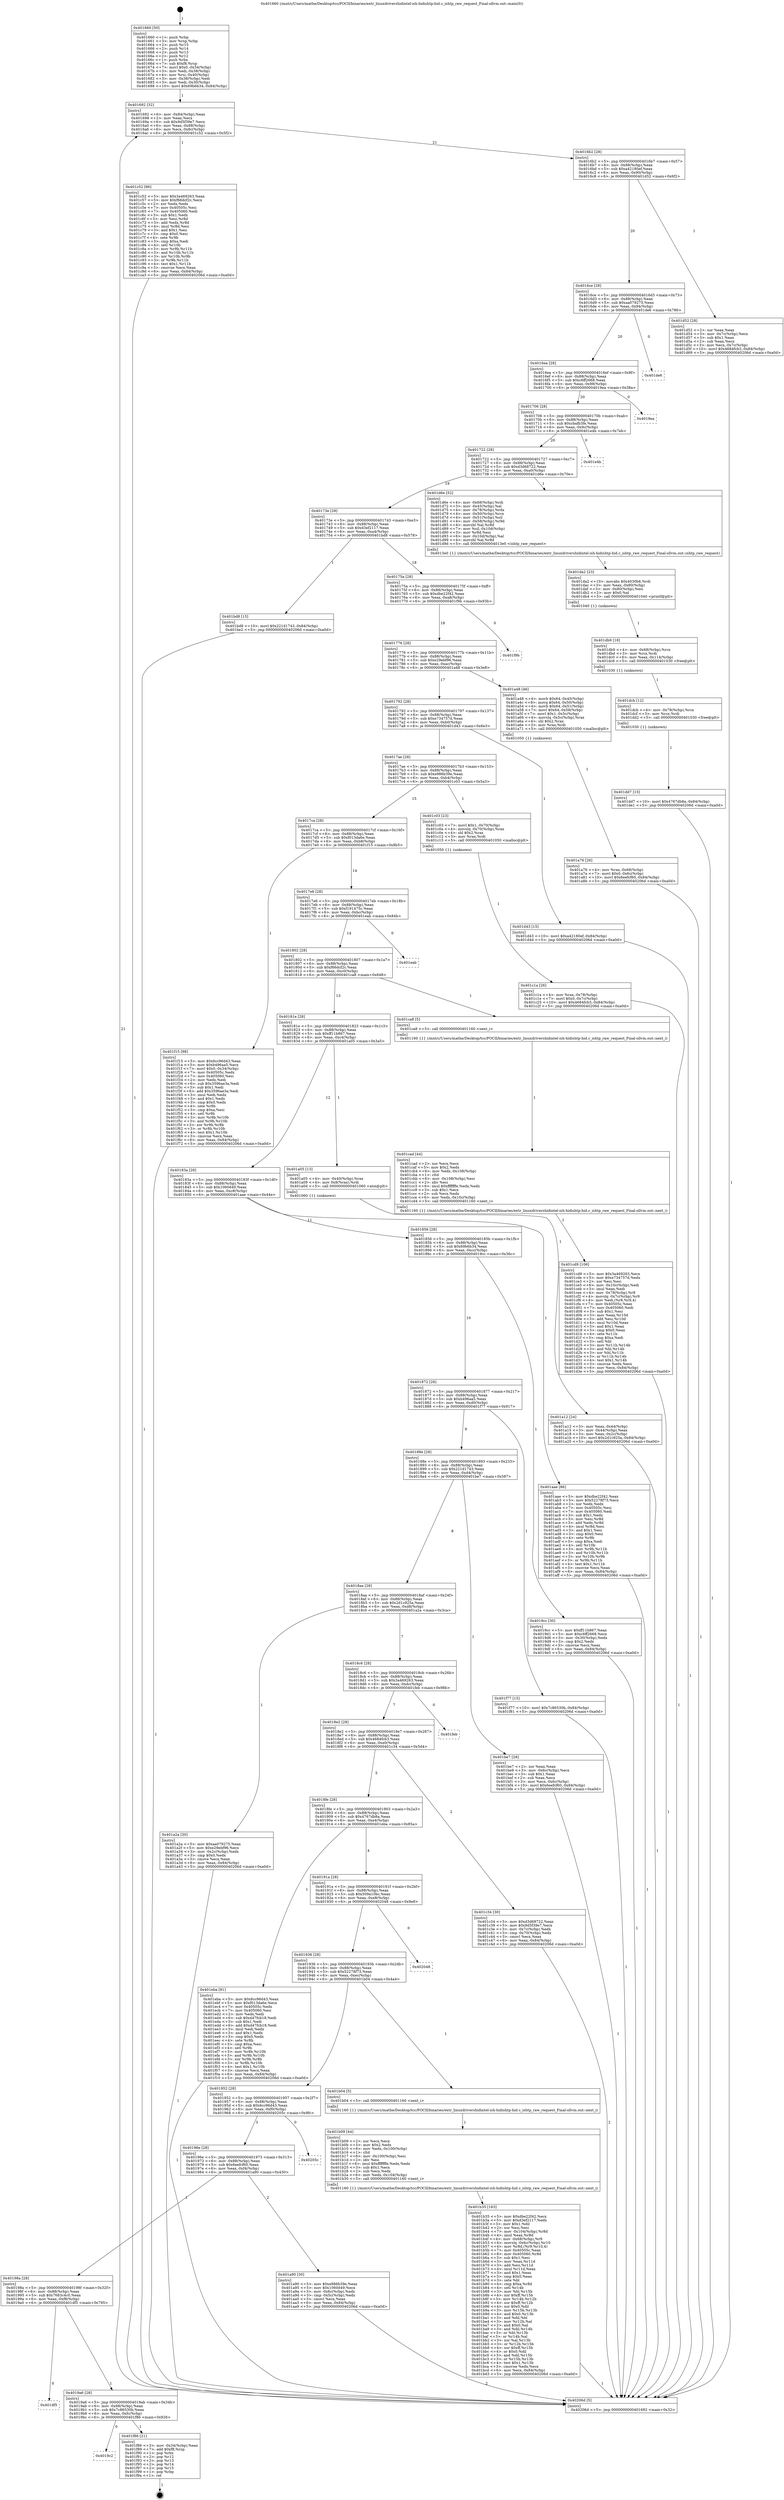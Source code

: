 digraph "0x401660" {
  label = "0x401660 (/mnt/c/Users/mathe/Desktop/tcc/POCII/binaries/extr_linuxdrivershidintel-ish-hidishtp-hid.c_ishtp_raw_request_Final-ollvm.out::main(0))"
  labelloc = "t"
  node[shape=record]

  Entry [label="",width=0.3,height=0.3,shape=circle,fillcolor=black,style=filled]
  "0x401692" [label="{
     0x401692 [32]\l
     | [instrs]\l
     &nbsp;&nbsp;0x401692 \<+6\>: mov -0x84(%rbp),%eax\l
     &nbsp;&nbsp;0x401698 \<+2\>: mov %eax,%ecx\l
     &nbsp;&nbsp;0x40169a \<+6\>: sub $0x9d5f39e7,%ecx\l
     &nbsp;&nbsp;0x4016a0 \<+6\>: mov %eax,-0x88(%rbp)\l
     &nbsp;&nbsp;0x4016a6 \<+6\>: mov %ecx,-0x8c(%rbp)\l
     &nbsp;&nbsp;0x4016ac \<+6\>: je 0000000000401c52 \<main+0x5f2\>\l
  }"]
  "0x401c52" [label="{
     0x401c52 [86]\l
     | [instrs]\l
     &nbsp;&nbsp;0x401c52 \<+5\>: mov $0x3a469263,%eax\l
     &nbsp;&nbsp;0x401c57 \<+5\>: mov $0xf66dcf2c,%ecx\l
     &nbsp;&nbsp;0x401c5c \<+2\>: xor %edx,%edx\l
     &nbsp;&nbsp;0x401c5e \<+7\>: mov 0x40505c,%esi\l
     &nbsp;&nbsp;0x401c65 \<+7\>: mov 0x405060,%edi\l
     &nbsp;&nbsp;0x401c6c \<+3\>: sub $0x1,%edx\l
     &nbsp;&nbsp;0x401c6f \<+3\>: mov %esi,%r8d\l
     &nbsp;&nbsp;0x401c72 \<+3\>: add %edx,%r8d\l
     &nbsp;&nbsp;0x401c75 \<+4\>: imul %r8d,%esi\l
     &nbsp;&nbsp;0x401c79 \<+3\>: and $0x1,%esi\l
     &nbsp;&nbsp;0x401c7c \<+3\>: cmp $0x0,%esi\l
     &nbsp;&nbsp;0x401c7f \<+4\>: sete %r9b\l
     &nbsp;&nbsp;0x401c83 \<+3\>: cmp $0xa,%edi\l
     &nbsp;&nbsp;0x401c86 \<+4\>: setl %r10b\l
     &nbsp;&nbsp;0x401c8a \<+3\>: mov %r9b,%r11b\l
     &nbsp;&nbsp;0x401c8d \<+3\>: and %r10b,%r11b\l
     &nbsp;&nbsp;0x401c90 \<+3\>: xor %r10b,%r9b\l
     &nbsp;&nbsp;0x401c93 \<+3\>: or %r9b,%r11b\l
     &nbsp;&nbsp;0x401c96 \<+4\>: test $0x1,%r11b\l
     &nbsp;&nbsp;0x401c9a \<+3\>: cmovne %ecx,%eax\l
     &nbsp;&nbsp;0x401c9d \<+6\>: mov %eax,-0x84(%rbp)\l
     &nbsp;&nbsp;0x401ca3 \<+5\>: jmp 000000000040206d \<main+0xa0d\>\l
  }"]
  "0x4016b2" [label="{
     0x4016b2 [28]\l
     | [instrs]\l
     &nbsp;&nbsp;0x4016b2 \<+5\>: jmp 00000000004016b7 \<main+0x57\>\l
     &nbsp;&nbsp;0x4016b7 \<+6\>: mov -0x88(%rbp),%eax\l
     &nbsp;&nbsp;0x4016bd \<+5\>: sub $0xa42180ef,%eax\l
     &nbsp;&nbsp;0x4016c2 \<+6\>: mov %eax,-0x90(%rbp)\l
     &nbsp;&nbsp;0x4016c8 \<+6\>: je 0000000000401d52 \<main+0x6f2\>\l
  }"]
  Exit [label="",width=0.3,height=0.3,shape=circle,fillcolor=black,style=filled,peripheries=2]
  "0x401d52" [label="{
     0x401d52 [28]\l
     | [instrs]\l
     &nbsp;&nbsp;0x401d52 \<+2\>: xor %eax,%eax\l
     &nbsp;&nbsp;0x401d54 \<+3\>: mov -0x7c(%rbp),%ecx\l
     &nbsp;&nbsp;0x401d57 \<+3\>: sub $0x1,%eax\l
     &nbsp;&nbsp;0x401d5a \<+2\>: sub %eax,%ecx\l
     &nbsp;&nbsp;0x401d5c \<+3\>: mov %ecx,-0x7c(%rbp)\l
     &nbsp;&nbsp;0x401d5f \<+10\>: movl $0x4684fcb3,-0x84(%rbp)\l
     &nbsp;&nbsp;0x401d69 \<+5\>: jmp 000000000040206d \<main+0xa0d\>\l
  }"]
  "0x4016ce" [label="{
     0x4016ce [28]\l
     | [instrs]\l
     &nbsp;&nbsp;0x4016ce \<+5\>: jmp 00000000004016d3 \<main+0x73\>\l
     &nbsp;&nbsp;0x4016d3 \<+6\>: mov -0x88(%rbp),%eax\l
     &nbsp;&nbsp;0x4016d9 \<+5\>: sub $0xaa079275,%eax\l
     &nbsp;&nbsp;0x4016de \<+6\>: mov %eax,-0x94(%rbp)\l
     &nbsp;&nbsp;0x4016e4 \<+6\>: je 0000000000401de6 \<main+0x786\>\l
  }"]
  "0x4019c2" [label="{
     0x4019c2\l
  }", style=dashed]
  "0x401de6" [label="{
     0x401de6\l
  }", style=dashed]
  "0x4016ea" [label="{
     0x4016ea [28]\l
     | [instrs]\l
     &nbsp;&nbsp;0x4016ea \<+5\>: jmp 00000000004016ef \<main+0x8f\>\l
     &nbsp;&nbsp;0x4016ef \<+6\>: mov -0x88(%rbp),%eax\l
     &nbsp;&nbsp;0x4016f5 \<+5\>: sub $0xc6ff2668,%eax\l
     &nbsp;&nbsp;0x4016fa \<+6\>: mov %eax,-0x98(%rbp)\l
     &nbsp;&nbsp;0x401700 \<+6\>: je 00000000004019ea \<main+0x38a\>\l
  }"]
  "0x401f86" [label="{
     0x401f86 [21]\l
     | [instrs]\l
     &nbsp;&nbsp;0x401f86 \<+3\>: mov -0x34(%rbp),%eax\l
     &nbsp;&nbsp;0x401f89 \<+7\>: add $0xf8,%rsp\l
     &nbsp;&nbsp;0x401f90 \<+1\>: pop %rbx\l
     &nbsp;&nbsp;0x401f91 \<+2\>: pop %r12\l
     &nbsp;&nbsp;0x401f93 \<+2\>: pop %r13\l
     &nbsp;&nbsp;0x401f95 \<+2\>: pop %r14\l
     &nbsp;&nbsp;0x401f97 \<+2\>: pop %r15\l
     &nbsp;&nbsp;0x401f99 \<+1\>: pop %rbp\l
     &nbsp;&nbsp;0x401f9a \<+1\>: ret\l
  }"]
  "0x4019ea" [label="{
     0x4019ea\l
  }", style=dashed]
  "0x401706" [label="{
     0x401706 [28]\l
     | [instrs]\l
     &nbsp;&nbsp;0x401706 \<+5\>: jmp 000000000040170b \<main+0xab\>\l
     &nbsp;&nbsp;0x40170b \<+6\>: mov -0x88(%rbp),%eax\l
     &nbsp;&nbsp;0x401711 \<+5\>: sub $0xcbafb3fe,%eax\l
     &nbsp;&nbsp;0x401716 \<+6\>: mov %eax,-0x9c(%rbp)\l
     &nbsp;&nbsp;0x40171c \<+6\>: je 0000000000401e4b \<main+0x7eb\>\l
  }"]
  "0x4019a6" [label="{
     0x4019a6 [28]\l
     | [instrs]\l
     &nbsp;&nbsp;0x4019a6 \<+5\>: jmp 00000000004019ab \<main+0x34b\>\l
     &nbsp;&nbsp;0x4019ab \<+6\>: mov -0x88(%rbp),%eax\l
     &nbsp;&nbsp;0x4019b1 \<+5\>: sub $0x7c86530b,%eax\l
     &nbsp;&nbsp;0x4019b6 \<+6\>: mov %eax,-0xfc(%rbp)\l
     &nbsp;&nbsp;0x4019bc \<+6\>: je 0000000000401f86 \<main+0x926\>\l
  }"]
  "0x401e4b" [label="{
     0x401e4b\l
  }", style=dashed]
  "0x401722" [label="{
     0x401722 [28]\l
     | [instrs]\l
     &nbsp;&nbsp;0x401722 \<+5\>: jmp 0000000000401727 \<main+0xc7\>\l
     &nbsp;&nbsp;0x401727 \<+6\>: mov -0x88(%rbp),%eax\l
     &nbsp;&nbsp;0x40172d \<+5\>: sub $0xd3d68722,%eax\l
     &nbsp;&nbsp;0x401732 \<+6\>: mov %eax,-0xa0(%rbp)\l
     &nbsp;&nbsp;0x401738 \<+6\>: je 0000000000401d6e \<main+0x70e\>\l
  }"]
  "0x401df5" [label="{
     0x401df5\l
  }", style=dashed]
  "0x401d6e" [label="{
     0x401d6e [52]\l
     | [instrs]\l
     &nbsp;&nbsp;0x401d6e \<+4\>: mov -0x68(%rbp),%rdi\l
     &nbsp;&nbsp;0x401d72 \<+3\>: mov -0x45(%rbp),%al\l
     &nbsp;&nbsp;0x401d75 \<+4\>: mov -0x78(%rbp),%rdx\l
     &nbsp;&nbsp;0x401d79 \<+4\>: mov -0x50(%rbp),%rcx\l
     &nbsp;&nbsp;0x401d7d \<+4\>: mov -0x51(%rbp),%sil\l
     &nbsp;&nbsp;0x401d81 \<+4\>: mov -0x58(%rbp),%r9d\l
     &nbsp;&nbsp;0x401d85 \<+4\>: movzbl %al,%r8d\l
     &nbsp;&nbsp;0x401d89 \<+7\>: mov %sil,-0x10d(%rbp)\l
     &nbsp;&nbsp;0x401d90 \<+3\>: mov %r8d,%esi\l
     &nbsp;&nbsp;0x401d93 \<+6\>: mov -0x10d(%rbp),%al\l
     &nbsp;&nbsp;0x401d99 \<+4\>: movzbl %al,%r8d\l
     &nbsp;&nbsp;0x401d9d \<+5\>: call 00000000004013e0 \<ishtp_raw_request\>\l
     | [calls]\l
     &nbsp;&nbsp;0x4013e0 \{1\} (/mnt/c/Users/mathe/Desktop/tcc/POCII/binaries/extr_linuxdrivershidintel-ish-hidishtp-hid.c_ishtp_raw_request_Final-ollvm.out::ishtp_raw_request)\l
  }"]
  "0x40173e" [label="{
     0x40173e [28]\l
     | [instrs]\l
     &nbsp;&nbsp;0x40173e \<+5\>: jmp 0000000000401743 \<main+0xe3\>\l
     &nbsp;&nbsp;0x401743 \<+6\>: mov -0x88(%rbp),%eax\l
     &nbsp;&nbsp;0x401749 \<+5\>: sub $0xd3ef2117,%eax\l
     &nbsp;&nbsp;0x40174e \<+6\>: mov %eax,-0xa4(%rbp)\l
     &nbsp;&nbsp;0x401754 \<+6\>: je 0000000000401bd8 \<main+0x578\>\l
  }"]
  "0x401dd7" [label="{
     0x401dd7 [15]\l
     | [instrs]\l
     &nbsp;&nbsp;0x401dd7 \<+10\>: movl $0x4767db8a,-0x84(%rbp)\l
     &nbsp;&nbsp;0x401de1 \<+5\>: jmp 000000000040206d \<main+0xa0d\>\l
  }"]
  "0x401bd8" [label="{
     0x401bd8 [15]\l
     | [instrs]\l
     &nbsp;&nbsp;0x401bd8 \<+10\>: movl $0x221d1743,-0x84(%rbp)\l
     &nbsp;&nbsp;0x401be2 \<+5\>: jmp 000000000040206d \<main+0xa0d\>\l
  }"]
  "0x40175a" [label="{
     0x40175a [28]\l
     | [instrs]\l
     &nbsp;&nbsp;0x40175a \<+5\>: jmp 000000000040175f \<main+0xff\>\l
     &nbsp;&nbsp;0x40175f \<+6\>: mov -0x88(%rbp),%eax\l
     &nbsp;&nbsp;0x401765 \<+5\>: sub $0xdbe22f42,%eax\l
     &nbsp;&nbsp;0x40176a \<+6\>: mov %eax,-0xa8(%rbp)\l
     &nbsp;&nbsp;0x401770 \<+6\>: je 0000000000401f9b \<main+0x93b\>\l
  }"]
  "0x401dcb" [label="{
     0x401dcb [12]\l
     | [instrs]\l
     &nbsp;&nbsp;0x401dcb \<+4\>: mov -0x78(%rbp),%rcx\l
     &nbsp;&nbsp;0x401dcf \<+3\>: mov %rcx,%rdi\l
     &nbsp;&nbsp;0x401dd2 \<+5\>: call 0000000000401030 \<free@plt\>\l
     | [calls]\l
     &nbsp;&nbsp;0x401030 \{1\} (unknown)\l
  }"]
  "0x401f9b" [label="{
     0x401f9b\l
  }", style=dashed]
  "0x401776" [label="{
     0x401776 [28]\l
     | [instrs]\l
     &nbsp;&nbsp;0x401776 \<+5\>: jmp 000000000040177b \<main+0x11b\>\l
     &nbsp;&nbsp;0x40177b \<+6\>: mov -0x88(%rbp),%eax\l
     &nbsp;&nbsp;0x401781 \<+5\>: sub $0xe29ebf96,%eax\l
     &nbsp;&nbsp;0x401786 \<+6\>: mov %eax,-0xac(%rbp)\l
     &nbsp;&nbsp;0x40178c \<+6\>: je 0000000000401a48 \<main+0x3e8\>\l
  }"]
  "0x401db9" [label="{
     0x401db9 [18]\l
     | [instrs]\l
     &nbsp;&nbsp;0x401db9 \<+4\>: mov -0x68(%rbp),%rcx\l
     &nbsp;&nbsp;0x401dbd \<+3\>: mov %rcx,%rdi\l
     &nbsp;&nbsp;0x401dc0 \<+6\>: mov %eax,-0x114(%rbp)\l
     &nbsp;&nbsp;0x401dc6 \<+5\>: call 0000000000401030 \<free@plt\>\l
     | [calls]\l
     &nbsp;&nbsp;0x401030 \{1\} (unknown)\l
  }"]
  "0x401a48" [label="{
     0x401a48 [46]\l
     | [instrs]\l
     &nbsp;&nbsp;0x401a48 \<+4\>: movb $0x64,-0x45(%rbp)\l
     &nbsp;&nbsp;0x401a4c \<+8\>: movq $0x64,-0x50(%rbp)\l
     &nbsp;&nbsp;0x401a54 \<+4\>: movb $0x64,-0x51(%rbp)\l
     &nbsp;&nbsp;0x401a58 \<+7\>: movl $0x64,-0x58(%rbp)\l
     &nbsp;&nbsp;0x401a5f \<+7\>: movl $0x1,-0x5c(%rbp)\l
     &nbsp;&nbsp;0x401a66 \<+4\>: movslq -0x5c(%rbp),%rax\l
     &nbsp;&nbsp;0x401a6a \<+4\>: shl $0x2,%rax\l
     &nbsp;&nbsp;0x401a6e \<+3\>: mov %rax,%rdi\l
     &nbsp;&nbsp;0x401a71 \<+5\>: call 0000000000401050 \<malloc@plt\>\l
     | [calls]\l
     &nbsp;&nbsp;0x401050 \{1\} (unknown)\l
  }"]
  "0x401792" [label="{
     0x401792 [28]\l
     | [instrs]\l
     &nbsp;&nbsp;0x401792 \<+5\>: jmp 0000000000401797 \<main+0x137\>\l
     &nbsp;&nbsp;0x401797 \<+6\>: mov -0x88(%rbp),%eax\l
     &nbsp;&nbsp;0x40179d \<+5\>: sub $0xe734757d,%eax\l
     &nbsp;&nbsp;0x4017a2 \<+6\>: mov %eax,-0xb0(%rbp)\l
     &nbsp;&nbsp;0x4017a8 \<+6\>: je 0000000000401d43 \<main+0x6e3\>\l
  }"]
  "0x401da2" [label="{
     0x401da2 [23]\l
     | [instrs]\l
     &nbsp;&nbsp;0x401da2 \<+10\>: movabs $0x4030b6,%rdi\l
     &nbsp;&nbsp;0x401dac \<+3\>: mov %eax,-0x80(%rbp)\l
     &nbsp;&nbsp;0x401daf \<+3\>: mov -0x80(%rbp),%esi\l
     &nbsp;&nbsp;0x401db2 \<+2\>: mov $0x0,%al\l
     &nbsp;&nbsp;0x401db4 \<+5\>: call 0000000000401040 \<printf@plt\>\l
     | [calls]\l
     &nbsp;&nbsp;0x401040 \{1\} (unknown)\l
  }"]
  "0x401d43" [label="{
     0x401d43 [15]\l
     | [instrs]\l
     &nbsp;&nbsp;0x401d43 \<+10\>: movl $0xa42180ef,-0x84(%rbp)\l
     &nbsp;&nbsp;0x401d4d \<+5\>: jmp 000000000040206d \<main+0xa0d\>\l
  }"]
  "0x4017ae" [label="{
     0x4017ae [28]\l
     | [instrs]\l
     &nbsp;&nbsp;0x4017ae \<+5\>: jmp 00000000004017b3 \<main+0x153\>\l
     &nbsp;&nbsp;0x4017b3 \<+6\>: mov -0x88(%rbp),%eax\l
     &nbsp;&nbsp;0x4017b9 \<+5\>: sub $0xe986b39e,%eax\l
     &nbsp;&nbsp;0x4017be \<+6\>: mov %eax,-0xb4(%rbp)\l
     &nbsp;&nbsp;0x4017c4 \<+6\>: je 0000000000401c03 \<main+0x5a3\>\l
  }"]
  "0x401cd9" [label="{
     0x401cd9 [106]\l
     | [instrs]\l
     &nbsp;&nbsp;0x401cd9 \<+5\>: mov $0x3a469263,%ecx\l
     &nbsp;&nbsp;0x401cde \<+5\>: mov $0xe734757d,%edx\l
     &nbsp;&nbsp;0x401ce3 \<+2\>: xor %esi,%esi\l
     &nbsp;&nbsp;0x401ce5 \<+6\>: mov -0x10c(%rbp),%edi\l
     &nbsp;&nbsp;0x401ceb \<+3\>: imul %eax,%edi\l
     &nbsp;&nbsp;0x401cee \<+4\>: mov -0x78(%rbp),%r8\l
     &nbsp;&nbsp;0x401cf2 \<+4\>: movslq -0x7c(%rbp),%r9\l
     &nbsp;&nbsp;0x401cf6 \<+4\>: mov %edi,(%r8,%r9,4)\l
     &nbsp;&nbsp;0x401cfa \<+7\>: mov 0x40505c,%eax\l
     &nbsp;&nbsp;0x401d01 \<+7\>: mov 0x405060,%edi\l
     &nbsp;&nbsp;0x401d08 \<+3\>: sub $0x1,%esi\l
     &nbsp;&nbsp;0x401d0b \<+3\>: mov %eax,%r10d\l
     &nbsp;&nbsp;0x401d0e \<+3\>: add %esi,%r10d\l
     &nbsp;&nbsp;0x401d11 \<+4\>: imul %r10d,%eax\l
     &nbsp;&nbsp;0x401d15 \<+3\>: and $0x1,%eax\l
     &nbsp;&nbsp;0x401d18 \<+3\>: cmp $0x0,%eax\l
     &nbsp;&nbsp;0x401d1b \<+4\>: sete %r11b\l
     &nbsp;&nbsp;0x401d1f \<+3\>: cmp $0xa,%edi\l
     &nbsp;&nbsp;0x401d22 \<+3\>: setl %bl\l
     &nbsp;&nbsp;0x401d25 \<+3\>: mov %r11b,%r14b\l
     &nbsp;&nbsp;0x401d28 \<+3\>: and %bl,%r14b\l
     &nbsp;&nbsp;0x401d2b \<+3\>: xor %bl,%r11b\l
     &nbsp;&nbsp;0x401d2e \<+3\>: or %r11b,%r14b\l
     &nbsp;&nbsp;0x401d31 \<+4\>: test $0x1,%r14b\l
     &nbsp;&nbsp;0x401d35 \<+3\>: cmovne %edx,%ecx\l
     &nbsp;&nbsp;0x401d38 \<+6\>: mov %ecx,-0x84(%rbp)\l
     &nbsp;&nbsp;0x401d3e \<+5\>: jmp 000000000040206d \<main+0xa0d\>\l
  }"]
  "0x401c03" [label="{
     0x401c03 [23]\l
     | [instrs]\l
     &nbsp;&nbsp;0x401c03 \<+7\>: movl $0x1,-0x70(%rbp)\l
     &nbsp;&nbsp;0x401c0a \<+4\>: movslq -0x70(%rbp),%rax\l
     &nbsp;&nbsp;0x401c0e \<+4\>: shl $0x2,%rax\l
     &nbsp;&nbsp;0x401c12 \<+3\>: mov %rax,%rdi\l
     &nbsp;&nbsp;0x401c15 \<+5\>: call 0000000000401050 \<malloc@plt\>\l
     | [calls]\l
     &nbsp;&nbsp;0x401050 \{1\} (unknown)\l
  }"]
  "0x4017ca" [label="{
     0x4017ca [28]\l
     | [instrs]\l
     &nbsp;&nbsp;0x4017ca \<+5\>: jmp 00000000004017cf \<main+0x16f\>\l
     &nbsp;&nbsp;0x4017cf \<+6\>: mov -0x88(%rbp),%eax\l
     &nbsp;&nbsp;0x4017d5 \<+5\>: sub $0xf013da6e,%eax\l
     &nbsp;&nbsp;0x4017da \<+6\>: mov %eax,-0xb8(%rbp)\l
     &nbsp;&nbsp;0x4017e0 \<+6\>: je 0000000000401f15 \<main+0x8b5\>\l
  }"]
  "0x401cad" [label="{
     0x401cad [44]\l
     | [instrs]\l
     &nbsp;&nbsp;0x401cad \<+2\>: xor %ecx,%ecx\l
     &nbsp;&nbsp;0x401caf \<+5\>: mov $0x2,%edx\l
     &nbsp;&nbsp;0x401cb4 \<+6\>: mov %edx,-0x108(%rbp)\l
     &nbsp;&nbsp;0x401cba \<+1\>: cltd\l
     &nbsp;&nbsp;0x401cbb \<+6\>: mov -0x108(%rbp),%esi\l
     &nbsp;&nbsp;0x401cc1 \<+2\>: idiv %esi\l
     &nbsp;&nbsp;0x401cc3 \<+6\>: imul $0xfffffffe,%edx,%edx\l
     &nbsp;&nbsp;0x401cc9 \<+3\>: sub $0x1,%ecx\l
     &nbsp;&nbsp;0x401ccc \<+2\>: sub %ecx,%edx\l
     &nbsp;&nbsp;0x401cce \<+6\>: mov %edx,-0x10c(%rbp)\l
     &nbsp;&nbsp;0x401cd4 \<+5\>: call 0000000000401160 \<next_i\>\l
     | [calls]\l
     &nbsp;&nbsp;0x401160 \{1\} (/mnt/c/Users/mathe/Desktop/tcc/POCII/binaries/extr_linuxdrivershidintel-ish-hidishtp-hid.c_ishtp_raw_request_Final-ollvm.out::next_i)\l
  }"]
  "0x401f15" [label="{
     0x401f15 [98]\l
     | [instrs]\l
     &nbsp;&nbsp;0x401f15 \<+5\>: mov $0x6cc96d43,%eax\l
     &nbsp;&nbsp;0x401f1a \<+5\>: mov $0xb496aa5,%ecx\l
     &nbsp;&nbsp;0x401f1f \<+7\>: movl $0x0,-0x34(%rbp)\l
     &nbsp;&nbsp;0x401f26 \<+7\>: mov 0x40505c,%edx\l
     &nbsp;&nbsp;0x401f2d \<+7\>: mov 0x405060,%esi\l
     &nbsp;&nbsp;0x401f34 \<+2\>: mov %edx,%edi\l
     &nbsp;&nbsp;0x401f36 \<+6\>: sub $0x3596ae3a,%edi\l
     &nbsp;&nbsp;0x401f3c \<+3\>: sub $0x1,%edi\l
     &nbsp;&nbsp;0x401f3f \<+6\>: add $0x3596ae3a,%edi\l
     &nbsp;&nbsp;0x401f45 \<+3\>: imul %edi,%edx\l
     &nbsp;&nbsp;0x401f48 \<+3\>: and $0x1,%edx\l
     &nbsp;&nbsp;0x401f4b \<+3\>: cmp $0x0,%edx\l
     &nbsp;&nbsp;0x401f4e \<+4\>: sete %r8b\l
     &nbsp;&nbsp;0x401f52 \<+3\>: cmp $0xa,%esi\l
     &nbsp;&nbsp;0x401f55 \<+4\>: setl %r9b\l
     &nbsp;&nbsp;0x401f59 \<+3\>: mov %r8b,%r10b\l
     &nbsp;&nbsp;0x401f5c \<+3\>: and %r9b,%r10b\l
     &nbsp;&nbsp;0x401f5f \<+3\>: xor %r9b,%r8b\l
     &nbsp;&nbsp;0x401f62 \<+3\>: or %r8b,%r10b\l
     &nbsp;&nbsp;0x401f65 \<+4\>: test $0x1,%r10b\l
     &nbsp;&nbsp;0x401f69 \<+3\>: cmovne %ecx,%eax\l
     &nbsp;&nbsp;0x401f6c \<+6\>: mov %eax,-0x84(%rbp)\l
     &nbsp;&nbsp;0x401f72 \<+5\>: jmp 000000000040206d \<main+0xa0d\>\l
  }"]
  "0x4017e6" [label="{
     0x4017e6 [28]\l
     | [instrs]\l
     &nbsp;&nbsp;0x4017e6 \<+5\>: jmp 00000000004017eb \<main+0x18b\>\l
     &nbsp;&nbsp;0x4017eb \<+6\>: mov -0x88(%rbp),%eax\l
     &nbsp;&nbsp;0x4017f1 \<+5\>: sub $0xf191475c,%eax\l
     &nbsp;&nbsp;0x4017f6 \<+6\>: mov %eax,-0xbc(%rbp)\l
     &nbsp;&nbsp;0x4017fc \<+6\>: je 0000000000401eab \<main+0x84b\>\l
  }"]
  "0x401c1a" [label="{
     0x401c1a [26]\l
     | [instrs]\l
     &nbsp;&nbsp;0x401c1a \<+4\>: mov %rax,-0x78(%rbp)\l
     &nbsp;&nbsp;0x401c1e \<+7\>: movl $0x0,-0x7c(%rbp)\l
     &nbsp;&nbsp;0x401c25 \<+10\>: movl $0x4684fcb3,-0x84(%rbp)\l
     &nbsp;&nbsp;0x401c2f \<+5\>: jmp 000000000040206d \<main+0xa0d\>\l
  }"]
  "0x401eab" [label="{
     0x401eab\l
  }", style=dashed]
  "0x401802" [label="{
     0x401802 [28]\l
     | [instrs]\l
     &nbsp;&nbsp;0x401802 \<+5\>: jmp 0000000000401807 \<main+0x1a7\>\l
     &nbsp;&nbsp;0x401807 \<+6\>: mov -0x88(%rbp),%eax\l
     &nbsp;&nbsp;0x40180d \<+5\>: sub $0xf66dcf2c,%eax\l
     &nbsp;&nbsp;0x401812 \<+6\>: mov %eax,-0xc0(%rbp)\l
     &nbsp;&nbsp;0x401818 \<+6\>: je 0000000000401ca8 \<main+0x648\>\l
  }"]
  "0x401b35" [label="{
     0x401b35 [163]\l
     | [instrs]\l
     &nbsp;&nbsp;0x401b35 \<+5\>: mov $0xdbe22f42,%ecx\l
     &nbsp;&nbsp;0x401b3a \<+5\>: mov $0xd3ef2117,%edx\l
     &nbsp;&nbsp;0x401b3f \<+3\>: mov $0x1,%dil\l
     &nbsp;&nbsp;0x401b42 \<+2\>: xor %esi,%esi\l
     &nbsp;&nbsp;0x401b44 \<+7\>: mov -0x104(%rbp),%r8d\l
     &nbsp;&nbsp;0x401b4b \<+4\>: imul %eax,%r8d\l
     &nbsp;&nbsp;0x401b4f \<+4\>: mov -0x68(%rbp),%r9\l
     &nbsp;&nbsp;0x401b53 \<+4\>: movslq -0x6c(%rbp),%r10\l
     &nbsp;&nbsp;0x401b57 \<+4\>: mov %r8d,(%r9,%r10,4)\l
     &nbsp;&nbsp;0x401b5b \<+7\>: mov 0x40505c,%eax\l
     &nbsp;&nbsp;0x401b62 \<+8\>: mov 0x405060,%r8d\l
     &nbsp;&nbsp;0x401b6a \<+3\>: sub $0x1,%esi\l
     &nbsp;&nbsp;0x401b6d \<+3\>: mov %eax,%r11d\l
     &nbsp;&nbsp;0x401b70 \<+3\>: add %esi,%r11d\l
     &nbsp;&nbsp;0x401b73 \<+4\>: imul %r11d,%eax\l
     &nbsp;&nbsp;0x401b77 \<+3\>: and $0x1,%eax\l
     &nbsp;&nbsp;0x401b7a \<+3\>: cmp $0x0,%eax\l
     &nbsp;&nbsp;0x401b7d \<+3\>: sete %bl\l
     &nbsp;&nbsp;0x401b80 \<+4\>: cmp $0xa,%r8d\l
     &nbsp;&nbsp;0x401b84 \<+4\>: setl %r14b\l
     &nbsp;&nbsp;0x401b88 \<+3\>: mov %bl,%r15b\l
     &nbsp;&nbsp;0x401b8b \<+4\>: xor $0xff,%r15b\l
     &nbsp;&nbsp;0x401b8f \<+3\>: mov %r14b,%r12b\l
     &nbsp;&nbsp;0x401b92 \<+4\>: xor $0xff,%r12b\l
     &nbsp;&nbsp;0x401b96 \<+4\>: xor $0x0,%dil\l
     &nbsp;&nbsp;0x401b9a \<+3\>: mov %r15b,%r13b\l
     &nbsp;&nbsp;0x401b9d \<+4\>: and $0x0,%r13b\l
     &nbsp;&nbsp;0x401ba1 \<+3\>: and %dil,%bl\l
     &nbsp;&nbsp;0x401ba4 \<+3\>: mov %r12b,%al\l
     &nbsp;&nbsp;0x401ba7 \<+2\>: and $0x0,%al\l
     &nbsp;&nbsp;0x401ba9 \<+3\>: and %dil,%r14b\l
     &nbsp;&nbsp;0x401bac \<+3\>: or %bl,%r13b\l
     &nbsp;&nbsp;0x401baf \<+3\>: or %r14b,%al\l
     &nbsp;&nbsp;0x401bb2 \<+3\>: xor %al,%r13b\l
     &nbsp;&nbsp;0x401bb5 \<+3\>: or %r12b,%r15b\l
     &nbsp;&nbsp;0x401bb8 \<+4\>: xor $0xff,%r15b\l
     &nbsp;&nbsp;0x401bbc \<+4\>: or $0x0,%dil\l
     &nbsp;&nbsp;0x401bc0 \<+3\>: and %dil,%r15b\l
     &nbsp;&nbsp;0x401bc3 \<+3\>: or %r15b,%r13b\l
     &nbsp;&nbsp;0x401bc6 \<+4\>: test $0x1,%r13b\l
     &nbsp;&nbsp;0x401bca \<+3\>: cmovne %edx,%ecx\l
     &nbsp;&nbsp;0x401bcd \<+6\>: mov %ecx,-0x84(%rbp)\l
     &nbsp;&nbsp;0x401bd3 \<+5\>: jmp 000000000040206d \<main+0xa0d\>\l
  }"]
  "0x401ca8" [label="{
     0x401ca8 [5]\l
     | [instrs]\l
     &nbsp;&nbsp;0x401ca8 \<+5\>: call 0000000000401160 \<next_i\>\l
     | [calls]\l
     &nbsp;&nbsp;0x401160 \{1\} (/mnt/c/Users/mathe/Desktop/tcc/POCII/binaries/extr_linuxdrivershidintel-ish-hidishtp-hid.c_ishtp_raw_request_Final-ollvm.out::next_i)\l
  }"]
  "0x40181e" [label="{
     0x40181e [28]\l
     | [instrs]\l
     &nbsp;&nbsp;0x40181e \<+5\>: jmp 0000000000401823 \<main+0x1c3\>\l
     &nbsp;&nbsp;0x401823 \<+6\>: mov -0x88(%rbp),%eax\l
     &nbsp;&nbsp;0x401829 \<+5\>: sub $0xff11b867,%eax\l
     &nbsp;&nbsp;0x40182e \<+6\>: mov %eax,-0xc4(%rbp)\l
     &nbsp;&nbsp;0x401834 \<+6\>: je 0000000000401a05 \<main+0x3a5\>\l
  }"]
  "0x401b09" [label="{
     0x401b09 [44]\l
     | [instrs]\l
     &nbsp;&nbsp;0x401b09 \<+2\>: xor %ecx,%ecx\l
     &nbsp;&nbsp;0x401b0b \<+5\>: mov $0x2,%edx\l
     &nbsp;&nbsp;0x401b10 \<+6\>: mov %edx,-0x100(%rbp)\l
     &nbsp;&nbsp;0x401b16 \<+1\>: cltd\l
     &nbsp;&nbsp;0x401b17 \<+6\>: mov -0x100(%rbp),%esi\l
     &nbsp;&nbsp;0x401b1d \<+2\>: idiv %esi\l
     &nbsp;&nbsp;0x401b1f \<+6\>: imul $0xfffffffe,%edx,%edx\l
     &nbsp;&nbsp;0x401b25 \<+3\>: sub $0x1,%ecx\l
     &nbsp;&nbsp;0x401b28 \<+2\>: sub %ecx,%edx\l
     &nbsp;&nbsp;0x401b2a \<+6\>: mov %edx,-0x104(%rbp)\l
     &nbsp;&nbsp;0x401b30 \<+5\>: call 0000000000401160 \<next_i\>\l
     | [calls]\l
     &nbsp;&nbsp;0x401160 \{1\} (/mnt/c/Users/mathe/Desktop/tcc/POCII/binaries/extr_linuxdrivershidintel-ish-hidishtp-hid.c_ishtp_raw_request_Final-ollvm.out::next_i)\l
  }"]
  "0x401a05" [label="{
     0x401a05 [13]\l
     | [instrs]\l
     &nbsp;&nbsp;0x401a05 \<+4\>: mov -0x40(%rbp),%rax\l
     &nbsp;&nbsp;0x401a09 \<+4\>: mov 0x8(%rax),%rdi\l
     &nbsp;&nbsp;0x401a0d \<+5\>: call 0000000000401060 \<atoi@plt\>\l
     | [calls]\l
     &nbsp;&nbsp;0x401060 \{1\} (unknown)\l
  }"]
  "0x40183a" [label="{
     0x40183a [28]\l
     | [instrs]\l
     &nbsp;&nbsp;0x40183a \<+5\>: jmp 000000000040183f \<main+0x1df\>\l
     &nbsp;&nbsp;0x40183f \<+6\>: mov -0x88(%rbp),%eax\l
     &nbsp;&nbsp;0x401845 \<+5\>: sub $0x1060d49,%eax\l
     &nbsp;&nbsp;0x40184a \<+6\>: mov %eax,-0xc8(%rbp)\l
     &nbsp;&nbsp;0x401850 \<+6\>: je 0000000000401aae \<main+0x44e\>\l
  }"]
  "0x40198a" [label="{
     0x40198a [28]\l
     | [instrs]\l
     &nbsp;&nbsp;0x40198a \<+5\>: jmp 000000000040198f \<main+0x32f\>\l
     &nbsp;&nbsp;0x40198f \<+6\>: mov -0x88(%rbp),%eax\l
     &nbsp;&nbsp;0x401995 \<+5\>: sub $0x7683c4c0,%eax\l
     &nbsp;&nbsp;0x40199a \<+6\>: mov %eax,-0xf8(%rbp)\l
     &nbsp;&nbsp;0x4019a0 \<+6\>: je 0000000000401df5 \<main+0x795\>\l
  }"]
  "0x401aae" [label="{
     0x401aae [86]\l
     | [instrs]\l
     &nbsp;&nbsp;0x401aae \<+5\>: mov $0xdbe22f42,%eax\l
     &nbsp;&nbsp;0x401ab3 \<+5\>: mov $0x52278f73,%ecx\l
     &nbsp;&nbsp;0x401ab8 \<+2\>: xor %edx,%edx\l
     &nbsp;&nbsp;0x401aba \<+7\>: mov 0x40505c,%esi\l
     &nbsp;&nbsp;0x401ac1 \<+7\>: mov 0x405060,%edi\l
     &nbsp;&nbsp;0x401ac8 \<+3\>: sub $0x1,%edx\l
     &nbsp;&nbsp;0x401acb \<+3\>: mov %esi,%r8d\l
     &nbsp;&nbsp;0x401ace \<+3\>: add %edx,%r8d\l
     &nbsp;&nbsp;0x401ad1 \<+4\>: imul %r8d,%esi\l
     &nbsp;&nbsp;0x401ad5 \<+3\>: and $0x1,%esi\l
     &nbsp;&nbsp;0x401ad8 \<+3\>: cmp $0x0,%esi\l
     &nbsp;&nbsp;0x401adb \<+4\>: sete %r9b\l
     &nbsp;&nbsp;0x401adf \<+3\>: cmp $0xa,%edi\l
     &nbsp;&nbsp;0x401ae2 \<+4\>: setl %r10b\l
     &nbsp;&nbsp;0x401ae6 \<+3\>: mov %r9b,%r11b\l
     &nbsp;&nbsp;0x401ae9 \<+3\>: and %r10b,%r11b\l
     &nbsp;&nbsp;0x401aec \<+3\>: xor %r10b,%r9b\l
     &nbsp;&nbsp;0x401aef \<+3\>: or %r9b,%r11b\l
     &nbsp;&nbsp;0x401af2 \<+4\>: test $0x1,%r11b\l
     &nbsp;&nbsp;0x401af6 \<+3\>: cmovne %ecx,%eax\l
     &nbsp;&nbsp;0x401af9 \<+6\>: mov %eax,-0x84(%rbp)\l
     &nbsp;&nbsp;0x401aff \<+5\>: jmp 000000000040206d \<main+0xa0d\>\l
  }"]
  "0x401856" [label="{
     0x401856 [28]\l
     | [instrs]\l
     &nbsp;&nbsp;0x401856 \<+5\>: jmp 000000000040185b \<main+0x1fb\>\l
     &nbsp;&nbsp;0x40185b \<+6\>: mov -0x88(%rbp),%eax\l
     &nbsp;&nbsp;0x401861 \<+5\>: sub $0x69b6b34,%eax\l
     &nbsp;&nbsp;0x401866 \<+6\>: mov %eax,-0xcc(%rbp)\l
     &nbsp;&nbsp;0x40186c \<+6\>: je 00000000004019cc \<main+0x36c\>\l
  }"]
  "0x401a90" [label="{
     0x401a90 [30]\l
     | [instrs]\l
     &nbsp;&nbsp;0x401a90 \<+5\>: mov $0xe986b39e,%eax\l
     &nbsp;&nbsp;0x401a95 \<+5\>: mov $0x1060d49,%ecx\l
     &nbsp;&nbsp;0x401a9a \<+3\>: mov -0x6c(%rbp),%edx\l
     &nbsp;&nbsp;0x401a9d \<+3\>: cmp -0x5c(%rbp),%edx\l
     &nbsp;&nbsp;0x401aa0 \<+3\>: cmovl %ecx,%eax\l
     &nbsp;&nbsp;0x401aa3 \<+6\>: mov %eax,-0x84(%rbp)\l
     &nbsp;&nbsp;0x401aa9 \<+5\>: jmp 000000000040206d \<main+0xa0d\>\l
  }"]
  "0x4019cc" [label="{
     0x4019cc [30]\l
     | [instrs]\l
     &nbsp;&nbsp;0x4019cc \<+5\>: mov $0xff11b867,%eax\l
     &nbsp;&nbsp;0x4019d1 \<+5\>: mov $0xc6ff2668,%ecx\l
     &nbsp;&nbsp;0x4019d6 \<+3\>: mov -0x30(%rbp),%edx\l
     &nbsp;&nbsp;0x4019d9 \<+3\>: cmp $0x2,%edx\l
     &nbsp;&nbsp;0x4019dc \<+3\>: cmovne %ecx,%eax\l
     &nbsp;&nbsp;0x4019df \<+6\>: mov %eax,-0x84(%rbp)\l
     &nbsp;&nbsp;0x4019e5 \<+5\>: jmp 000000000040206d \<main+0xa0d\>\l
  }"]
  "0x401872" [label="{
     0x401872 [28]\l
     | [instrs]\l
     &nbsp;&nbsp;0x401872 \<+5\>: jmp 0000000000401877 \<main+0x217\>\l
     &nbsp;&nbsp;0x401877 \<+6\>: mov -0x88(%rbp),%eax\l
     &nbsp;&nbsp;0x40187d \<+5\>: sub $0xb496aa5,%eax\l
     &nbsp;&nbsp;0x401882 \<+6\>: mov %eax,-0xd0(%rbp)\l
     &nbsp;&nbsp;0x401888 \<+6\>: je 0000000000401f77 \<main+0x917\>\l
  }"]
  "0x40206d" [label="{
     0x40206d [5]\l
     | [instrs]\l
     &nbsp;&nbsp;0x40206d \<+5\>: jmp 0000000000401692 \<main+0x32\>\l
  }"]
  "0x401660" [label="{
     0x401660 [50]\l
     | [instrs]\l
     &nbsp;&nbsp;0x401660 \<+1\>: push %rbp\l
     &nbsp;&nbsp;0x401661 \<+3\>: mov %rsp,%rbp\l
     &nbsp;&nbsp;0x401664 \<+2\>: push %r15\l
     &nbsp;&nbsp;0x401666 \<+2\>: push %r14\l
     &nbsp;&nbsp;0x401668 \<+2\>: push %r13\l
     &nbsp;&nbsp;0x40166a \<+2\>: push %r12\l
     &nbsp;&nbsp;0x40166c \<+1\>: push %rbx\l
     &nbsp;&nbsp;0x40166d \<+7\>: sub $0xf8,%rsp\l
     &nbsp;&nbsp;0x401674 \<+7\>: movl $0x0,-0x34(%rbp)\l
     &nbsp;&nbsp;0x40167b \<+3\>: mov %edi,-0x38(%rbp)\l
     &nbsp;&nbsp;0x40167e \<+4\>: mov %rsi,-0x40(%rbp)\l
     &nbsp;&nbsp;0x401682 \<+3\>: mov -0x38(%rbp),%edi\l
     &nbsp;&nbsp;0x401685 \<+3\>: mov %edi,-0x30(%rbp)\l
     &nbsp;&nbsp;0x401688 \<+10\>: movl $0x69b6b34,-0x84(%rbp)\l
  }"]
  "0x401a12" [label="{
     0x401a12 [24]\l
     | [instrs]\l
     &nbsp;&nbsp;0x401a12 \<+3\>: mov %eax,-0x44(%rbp)\l
     &nbsp;&nbsp;0x401a15 \<+3\>: mov -0x44(%rbp),%eax\l
     &nbsp;&nbsp;0x401a18 \<+3\>: mov %eax,-0x2c(%rbp)\l
     &nbsp;&nbsp;0x401a1b \<+10\>: movl $0x2d1c925a,-0x84(%rbp)\l
     &nbsp;&nbsp;0x401a25 \<+5\>: jmp 000000000040206d \<main+0xa0d\>\l
  }"]
  "0x40196e" [label="{
     0x40196e [28]\l
     | [instrs]\l
     &nbsp;&nbsp;0x40196e \<+5\>: jmp 0000000000401973 \<main+0x313\>\l
     &nbsp;&nbsp;0x401973 \<+6\>: mov -0x88(%rbp),%eax\l
     &nbsp;&nbsp;0x401979 \<+5\>: sub $0x6eefcf60,%eax\l
     &nbsp;&nbsp;0x40197e \<+6\>: mov %eax,-0xf4(%rbp)\l
     &nbsp;&nbsp;0x401984 \<+6\>: je 0000000000401a90 \<main+0x430\>\l
  }"]
  "0x401f77" [label="{
     0x401f77 [15]\l
     | [instrs]\l
     &nbsp;&nbsp;0x401f77 \<+10\>: movl $0x7c86530b,-0x84(%rbp)\l
     &nbsp;&nbsp;0x401f81 \<+5\>: jmp 000000000040206d \<main+0xa0d\>\l
  }"]
  "0x40188e" [label="{
     0x40188e [28]\l
     | [instrs]\l
     &nbsp;&nbsp;0x40188e \<+5\>: jmp 0000000000401893 \<main+0x233\>\l
     &nbsp;&nbsp;0x401893 \<+6\>: mov -0x88(%rbp),%eax\l
     &nbsp;&nbsp;0x401899 \<+5\>: sub $0x221d1743,%eax\l
     &nbsp;&nbsp;0x40189e \<+6\>: mov %eax,-0xd4(%rbp)\l
     &nbsp;&nbsp;0x4018a4 \<+6\>: je 0000000000401be7 \<main+0x587\>\l
  }"]
  "0x40205c" [label="{
     0x40205c\l
  }", style=dashed]
  "0x401be7" [label="{
     0x401be7 [28]\l
     | [instrs]\l
     &nbsp;&nbsp;0x401be7 \<+2\>: xor %eax,%eax\l
     &nbsp;&nbsp;0x401be9 \<+3\>: mov -0x6c(%rbp),%ecx\l
     &nbsp;&nbsp;0x401bec \<+3\>: sub $0x1,%eax\l
     &nbsp;&nbsp;0x401bef \<+2\>: sub %eax,%ecx\l
     &nbsp;&nbsp;0x401bf1 \<+3\>: mov %ecx,-0x6c(%rbp)\l
     &nbsp;&nbsp;0x401bf4 \<+10\>: movl $0x6eefcf60,-0x84(%rbp)\l
     &nbsp;&nbsp;0x401bfe \<+5\>: jmp 000000000040206d \<main+0xa0d\>\l
  }"]
  "0x4018aa" [label="{
     0x4018aa [28]\l
     | [instrs]\l
     &nbsp;&nbsp;0x4018aa \<+5\>: jmp 00000000004018af \<main+0x24f\>\l
     &nbsp;&nbsp;0x4018af \<+6\>: mov -0x88(%rbp),%eax\l
     &nbsp;&nbsp;0x4018b5 \<+5\>: sub $0x2d1c925a,%eax\l
     &nbsp;&nbsp;0x4018ba \<+6\>: mov %eax,-0xd8(%rbp)\l
     &nbsp;&nbsp;0x4018c0 \<+6\>: je 0000000000401a2a \<main+0x3ca\>\l
  }"]
  "0x401952" [label="{
     0x401952 [28]\l
     | [instrs]\l
     &nbsp;&nbsp;0x401952 \<+5\>: jmp 0000000000401957 \<main+0x2f7\>\l
     &nbsp;&nbsp;0x401957 \<+6\>: mov -0x88(%rbp),%eax\l
     &nbsp;&nbsp;0x40195d \<+5\>: sub $0x6cc96d43,%eax\l
     &nbsp;&nbsp;0x401962 \<+6\>: mov %eax,-0xf0(%rbp)\l
     &nbsp;&nbsp;0x401968 \<+6\>: je 000000000040205c \<main+0x9fc\>\l
  }"]
  "0x401a2a" [label="{
     0x401a2a [30]\l
     | [instrs]\l
     &nbsp;&nbsp;0x401a2a \<+5\>: mov $0xaa079275,%eax\l
     &nbsp;&nbsp;0x401a2f \<+5\>: mov $0xe29ebf96,%ecx\l
     &nbsp;&nbsp;0x401a34 \<+3\>: mov -0x2c(%rbp),%edx\l
     &nbsp;&nbsp;0x401a37 \<+3\>: cmp $0x0,%edx\l
     &nbsp;&nbsp;0x401a3a \<+3\>: cmove %ecx,%eax\l
     &nbsp;&nbsp;0x401a3d \<+6\>: mov %eax,-0x84(%rbp)\l
     &nbsp;&nbsp;0x401a43 \<+5\>: jmp 000000000040206d \<main+0xa0d\>\l
  }"]
  "0x4018c6" [label="{
     0x4018c6 [28]\l
     | [instrs]\l
     &nbsp;&nbsp;0x4018c6 \<+5\>: jmp 00000000004018cb \<main+0x26b\>\l
     &nbsp;&nbsp;0x4018cb \<+6\>: mov -0x88(%rbp),%eax\l
     &nbsp;&nbsp;0x4018d1 \<+5\>: sub $0x3a469263,%eax\l
     &nbsp;&nbsp;0x4018d6 \<+6\>: mov %eax,-0xdc(%rbp)\l
     &nbsp;&nbsp;0x4018dc \<+6\>: je 0000000000401feb \<main+0x98b\>\l
  }"]
  "0x401a76" [label="{
     0x401a76 [26]\l
     | [instrs]\l
     &nbsp;&nbsp;0x401a76 \<+4\>: mov %rax,-0x68(%rbp)\l
     &nbsp;&nbsp;0x401a7a \<+7\>: movl $0x0,-0x6c(%rbp)\l
     &nbsp;&nbsp;0x401a81 \<+10\>: movl $0x6eefcf60,-0x84(%rbp)\l
     &nbsp;&nbsp;0x401a8b \<+5\>: jmp 000000000040206d \<main+0xa0d\>\l
  }"]
  "0x401b04" [label="{
     0x401b04 [5]\l
     | [instrs]\l
     &nbsp;&nbsp;0x401b04 \<+5\>: call 0000000000401160 \<next_i\>\l
     | [calls]\l
     &nbsp;&nbsp;0x401160 \{1\} (/mnt/c/Users/mathe/Desktop/tcc/POCII/binaries/extr_linuxdrivershidintel-ish-hidishtp-hid.c_ishtp_raw_request_Final-ollvm.out::next_i)\l
  }"]
  "0x401feb" [label="{
     0x401feb\l
  }", style=dashed]
  "0x4018e2" [label="{
     0x4018e2 [28]\l
     | [instrs]\l
     &nbsp;&nbsp;0x4018e2 \<+5\>: jmp 00000000004018e7 \<main+0x287\>\l
     &nbsp;&nbsp;0x4018e7 \<+6\>: mov -0x88(%rbp),%eax\l
     &nbsp;&nbsp;0x4018ed \<+5\>: sub $0x4684fcb3,%eax\l
     &nbsp;&nbsp;0x4018f2 \<+6\>: mov %eax,-0xe0(%rbp)\l
     &nbsp;&nbsp;0x4018f8 \<+6\>: je 0000000000401c34 \<main+0x5d4\>\l
  }"]
  "0x401936" [label="{
     0x401936 [28]\l
     | [instrs]\l
     &nbsp;&nbsp;0x401936 \<+5\>: jmp 000000000040193b \<main+0x2db\>\l
     &nbsp;&nbsp;0x40193b \<+6\>: mov -0x88(%rbp),%eax\l
     &nbsp;&nbsp;0x401941 \<+5\>: sub $0x52278f73,%eax\l
     &nbsp;&nbsp;0x401946 \<+6\>: mov %eax,-0xec(%rbp)\l
     &nbsp;&nbsp;0x40194c \<+6\>: je 0000000000401b04 \<main+0x4a4\>\l
  }"]
  "0x401c34" [label="{
     0x401c34 [30]\l
     | [instrs]\l
     &nbsp;&nbsp;0x401c34 \<+5\>: mov $0xd3d68722,%eax\l
     &nbsp;&nbsp;0x401c39 \<+5\>: mov $0x9d5f39e7,%ecx\l
     &nbsp;&nbsp;0x401c3e \<+3\>: mov -0x7c(%rbp),%edx\l
     &nbsp;&nbsp;0x401c41 \<+3\>: cmp -0x70(%rbp),%edx\l
     &nbsp;&nbsp;0x401c44 \<+3\>: cmovl %ecx,%eax\l
     &nbsp;&nbsp;0x401c47 \<+6\>: mov %eax,-0x84(%rbp)\l
     &nbsp;&nbsp;0x401c4d \<+5\>: jmp 000000000040206d \<main+0xa0d\>\l
  }"]
  "0x4018fe" [label="{
     0x4018fe [28]\l
     | [instrs]\l
     &nbsp;&nbsp;0x4018fe \<+5\>: jmp 0000000000401903 \<main+0x2a3\>\l
     &nbsp;&nbsp;0x401903 \<+6\>: mov -0x88(%rbp),%eax\l
     &nbsp;&nbsp;0x401909 \<+5\>: sub $0x4767db8a,%eax\l
     &nbsp;&nbsp;0x40190e \<+6\>: mov %eax,-0xe4(%rbp)\l
     &nbsp;&nbsp;0x401914 \<+6\>: je 0000000000401eba \<main+0x85a\>\l
  }"]
  "0x402048" [label="{
     0x402048\l
  }", style=dashed]
  "0x401eba" [label="{
     0x401eba [91]\l
     | [instrs]\l
     &nbsp;&nbsp;0x401eba \<+5\>: mov $0x6cc96d43,%eax\l
     &nbsp;&nbsp;0x401ebf \<+5\>: mov $0xf013da6e,%ecx\l
     &nbsp;&nbsp;0x401ec4 \<+7\>: mov 0x40505c,%edx\l
     &nbsp;&nbsp;0x401ecb \<+7\>: mov 0x405060,%esi\l
     &nbsp;&nbsp;0x401ed2 \<+2\>: mov %edx,%edi\l
     &nbsp;&nbsp;0x401ed4 \<+6\>: sub $0xd47fcb18,%edi\l
     &nbsp;&nbsp;0x401eda \<+3\>: sub $0x1,%edi\l
     &nbsp;&nbsp;0x401edd \<+6\>: add $0xd47fcb18,%edi\l
     &nbsp;&nbsp;0x401ee3 \<+3\>: imul %edi,%edx\l
     &nbsp;&nbsp;0x401ee6 \<+3\>: and $0x1,%edx\l
     &nbsp;&nbsp;0x401ee9 \<+3\>: cmp $0x0,%edx\l
     &nbsp;&nbsp;0x401eec \<+4\>: sete %r8b\l
     &nbsp;&nbsp;0x401ef0 \<+3\>: cmp $0xa,%esi\l
     &nbsp;&nbsp;0x401ef3 \<+4\>: setl %r9b\l
     &nbsp;&nbsp;0x401ef7 \<+3\>: mov %r8b,%r10b\l
     &nbsp;&nbsp;0x401efa \<+3\>: and %r9b,%r10b\l
     &nbsp;&nbsp;0x401efd \<+3\>: xor %r9b,%r8b\l
     &nbsp;&nbsp;0x401f00 \<+3\>: or %r8b,%r10b\l
     &nbsp;&nbsp;0x401f03 \<+4\>: test $0x1,%r10b\l
     &nbsp;&nbsp;0x401f07 \<+3\>: cmovne %ecx,%eax\l
     &nbsp;&nbsp;0x401f0a \<+6\>: mov %eax,-0x84(%rbp)\l
     &nbsp;&nbsp;0x401f10 \<+5\>: jmp 000000000040206d \<main+0xa0d\>\l
  }"]
  "0x40191a" [label="{
     0x40191a [28]\l
     | [instrs]\l
     &nbsp;&nbsp;0x40191a \<+5\>: jmp 000000000040191f \<main+0x2bf\>\l
     &nbsp;&nbsp;0x40191f \<+6\>: mov -0x88(%rbp),%eax\l
     &nbsp;&nbsp;0x401925 \<+5\>: sub $0x509a10bc,%eax\l
     &nbsp;&nbsp;0x40192a \<+6\>: mov %eax,-0xe8(%rbp)\l
     &nbsp;&nbsp;0x401930 \<+6\>: je 0000000000402048 \<main+0x9e8\>\l
  }"]
  Entry -> "0x401660" [label=" 1"]
  "0x401692" -> "0x401c52" [label=" 1"]
  "0x401692" -> "0x4016b2" [label=" 21"]
  "0x401f86" -> Exit [label=" 1"]
  "0x4016b2" -> "0x401d52" [label=" 1"]
  "0x4016b2" -> "0x4016ce" [label=" 20"]
  "0x4019a6" -> "0x4019c2" [label=" 0"]
  "0x4016ce" -> "0x401de6" [label=" 0"]
  "0x4016ce" -> "0x4016ea" [label=" 20"]
  "0x4019a6" -> "0x401f86" [label=" 1"]
  "0x4016ea" -> "0x4019ea" [label=" 0"]
  "0x4016ea" -> "0x401706" [label=" 20"]
  "0x40198a" -> "0x4019a6" [label=" 1"]
  "0x401706" -> "0x401e4b" [label=" 0"]
  "0x401706" -> "0x401722" [label=" 20"]
  "0x40198a" -> "0x401df5" [label=" 0"]
  "0x401722" -> "0x401d6e" [label=" 1"]
  "0x401722" -> "0x40173e" [label=" 19"]
  "0x401f77" -> "0x40206d" [label=" 1"]
  "0x40173e" -> "0x401bd8" [label=" 1"]
  "0x40173e" -> "0x40175a" [label=" 18"]
  "0x401f15" -> "0x40206d" [label=" 1"]
  "0x40175a" -> "0x401f9b" [label=" 0"]
  "0x40175a" -> "0x401776" [label=" 18"]
  "0x401eba" -> "0x40206d" [label=" 1"]
  "0x401776" -> "0x401a48" [label=" 1"]
  "0x401776" -> "0x401792" [label=" 17"]
  "0x401dd7" -> "0x40206d" [label=" 1"]
  "0x401792" -> "0x401d43" [label=" 1"]
  "0x401792" -> "0x4017ae" [label=" 16"]
  "0x401dcb" -> "0x401dd7" [label=" 1"]
  "0x4017ae" -> "0x401c03" [label=" 1"]
  "0x4017ae" -> "0x4017ca" [label=" 15"]
  "0x401db9" -> "0x401dcb" [label=" 1"]
  "0x4017ca" -> "0x401f15" [label=" 1"]
  "0x4017ca" -> "0x4017e6" [label=" 14"]
  "0x401da2" -> "0x401db9" [label=" 1"]
  "0x4017e6" -> "0x401eab" [label=" 0"]
  "0x4017e6" -> "0x401802" [label=" 14"]
  "0x401d6e" -> "0x401da2" [label=" 1"]
  "0x401802" -> "0x401ca8" [label=" 1"]
  "0x401802" -> "0x40181e" [label=" 13"]
  "0x401d52" -> "0x40206d" [label=" 1"]
  "0x40181e" -> "0x401a05" [label=" 1"]
  "0x40181e" -> "0x40183a" [label=" 12"]
  "0x401d43" -> "0x40206d" [label=" 1"]
  "0x40183a" -> "0x401aae" [label=" 1"]
  "0x40183a" -> "0x401856" [label=" 11"]
  "0x401cd9" -> "0x40206d" [label=" 1"]
  "0x401856" -> "0x4019cc" [label=" 1"]
  "0x401856" -> "0x401872" [label=" 10"]
  "0x4019cc" -> "0x40206d" [label=" 1"]
  "0x401660" -> "0x401692" [label=" 1"]
  "0x40206d" -> "0x401692" [label=" 21"]
  "0x401a05" -> "0x401a12" [label=" 1"]
  "0x401a12" -> "0x40206d" [label=" 1"]
  "0x401cad" -> "0x401cd9" [label=" 1"]
  "0x401872" -> "0x401f77" [label=" 1"]
  "0x401872" -> "0x40188e" [label=" 9"]
  "0x401c52" -> "0x40206d" [label=" 1"]
  "0x40188e" -> "0x401be7" [label=" 1"]
  "0x40188e" -> "0x4018aa" [label=" 8"]
  "0x401c34" -> "0x40206d" [label=" 2"]
  "0x4018aa" -> "0x401a2a" [label=" 1"]
  "0x4018aa" -> "0x4018c6" [label=" 7"]
  "0x401a2a" -> "0x40206d" [label=" 1"]
  "0x401a48" -> "0x401a76" [label=" 1"]
  "0x401a76" -> "0x40206d" [label=" 1"]
  "0x401c03" -> "0x401c1a" [label=" 1"]
  "0x4018c6" -> "0x401feb" [label=" 0"]
  "0x4018c6" -> "0x4018e2" [label=" 7"]
  "0x401be7" -> "0x40206d" [label=" 1"]
  "0x4018e2" -> "0x401c34" [label=" 2"]
  "0x4018e2" -> "0x4018fe" [label=" 5"]
  "0x401b35" -> "0x40206d" [label=" 1"]
  "0x4018fe" -> "0x401eba" [label=" 1"]
  "0x4018fe" -> "0x40191a" [label=" 4"]
  "0x401b09" -> "0x401b35" [label=" 1"]
  "0x40191a" -> "0x402048" [label=" 0"]
  "0x40191a" -> "0x401936" [label=" 4"]
  "0x401bd8" -> "0x40206d" [label=" 1"]
  "0x401936" -> "0x401b04" [label=" 1"]
  "0x401936" -> "0x401952" [label=" 3"]
  "0x401c1a" -> "0x40206d" [label=" 1"]
  "0x401952" -> "0x40205c" [label=" 0"]
  "0x401952" -> "0x40196e" [label=" 3"]
  "0x401ca8" -> "0x401cad" [label=" 1"]
  "0x40196e" -> "0x401a90" [label=" 2"]
  "0x40196e" -> "0x40198a" [label=" 1"]
  "0x401a90" -> "0x40206d" [label=" 2"]
  "0x401aae" -> "0x40206d" [label=" 1"]
  "0x401b04" -> "0x401b09" [label=" 1"]
}
